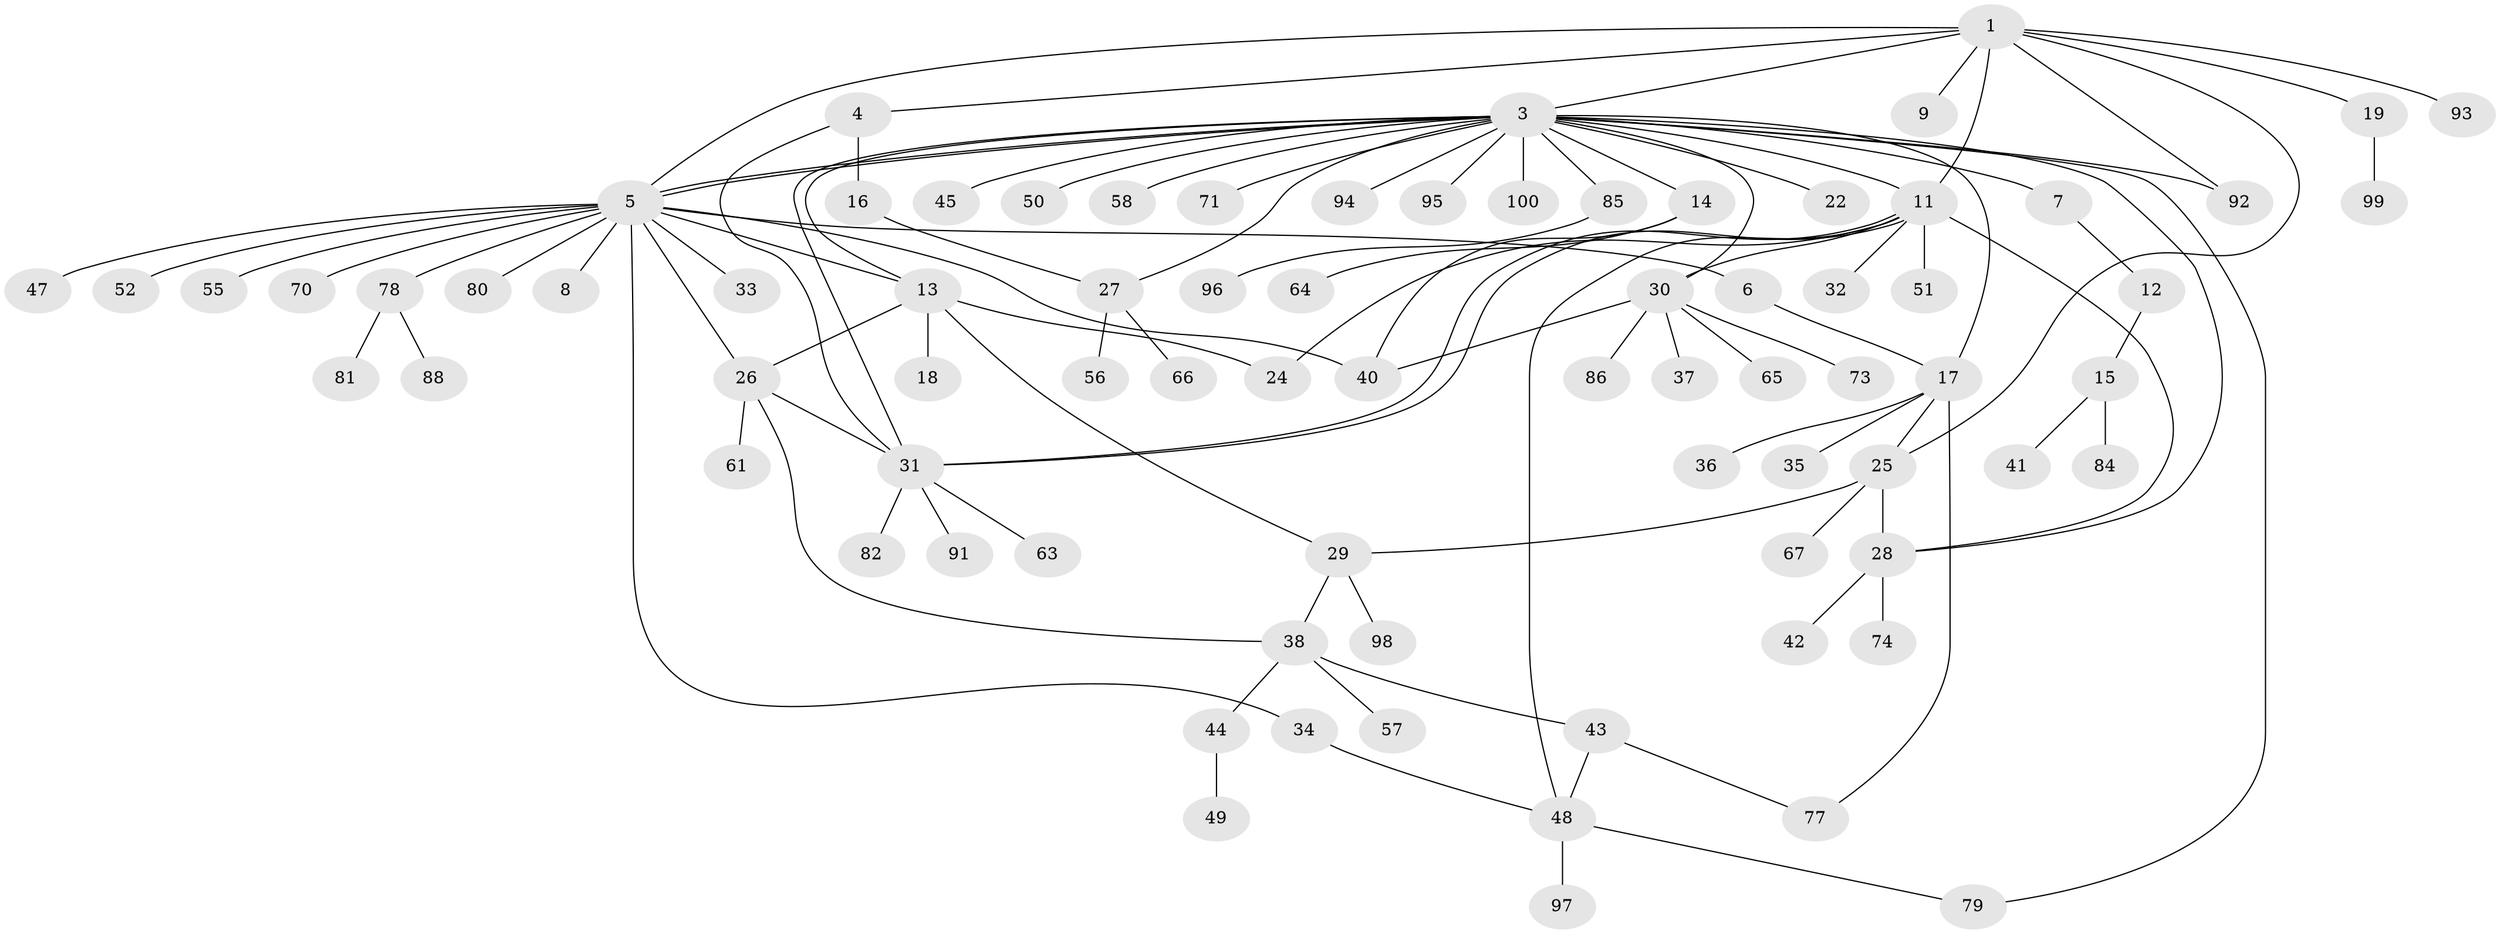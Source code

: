 // original degree distribution, {10: 0.01, 1: 0.54, 23: 0.01, 3: 0.08, 14: 0.01, 2: 0.21, 4: 0.04, 11: 0.01, 6: 0.04, 5: 0.03, 8: 0.01, 7: 0.01}
// Generated by graph-tools (version 1.1) at 2025/11/02/21/25 10:11:08]
// undirected, 79 vertices, 103 edges
graph export_dot {
graph [start="1"]
  node [color=gray90,style=filled];
  1 [super="+2"];
  3 [super="+62"];
  4;
  5 [super="+10"];
  6 [super="+21"];
  7;
  8;
  9;
  11 [super="+23"];
  12;
  13 [super="+20"];
  14 [super="+90"];
  15 [super="+53"];
  16;
  17 [super="+46"];
  18;
  19;
  22;
  24;
  25 [super="+68"];
  26 [super="+87"];
  27 [super="+59"];
  28 [super="+60"];
  29;
  30 [super="+54"];
  31 [super="+76"];
  32;
  33;
  34 [super="+83"];
  35;
  36;
  37 [super="+69"];
  38 [super="+39"];
  40;
  41;
  42;
  43 [super="+75"];
  44;
  45;
  47;
  48 [super="+89"];
  49;
  50;
  51;
  52;
  55;
  56;
  57;
  58;
  61;
  63;
  64;
  65 [super="+72"];
  66;
  67;
  70;
  71;
  73;
  74;
  77;
  78;
  79;
  80;
  81;
  82;
  84;
  85;
  86;
  88;
  91;
  92;
  93;
  94;
  95;
  96;
  97;
  98;
  99;
  100;
  1 -- 3;
  1 -- 4;
  1 -- 5;
  1 -- 9;
  1 -- 11;
  1 -- 19;
  1 -- 25;
  1 -- 92;
  1 -- 93;
  3 -- 5;
  3 -- 5;
  3 -- 7;
  3 -- 13;
  3 -- 14;
  3 -- 17;
  3 -- 22;
  3 -- 27;
  3 -- 28;
  3 -- 30;
  3 -- 45;
  3 -- 50;
  3 -- 58;
  3 -- 71;
  3 -- 79;
  3 -- 85;
  3 -- 92;
  3 -- 94;
  3 -- 95;
  3 -- 100;
  3 -- 11;
  3 -- 31;
  4 -- 16;
  4 -- 31;
  5 -- 6;
  5 -- 8;
  5 -- 13;
  5 -- 26;
  5 -- 33;
  5 -- 34;
  5 -- 47;
  5 -- 55;
  5 -- 70;
  5 -- 80;
  5 -- 40;
  5 -- 52;
  5 -- 78;
  6 -- 17;
  7 -- 12;
  11 -- 24;
  11 -- 28;
  11 -- 30;
  11 -- 31;
  11 -- 31;
  11 -- 32;
  11 -- 48;
  11 -- 51;
  12 -- 15;
  13 -- 18;
  13 -- 26;
  13 -- 29;
  13 -- 24;
  14 -- 64;
  14 -- 40;
  15 -- 41;
  15 -- 84;
  16 -- 27;
  17 -- 25;
  17 -- 35;
  17 -- 36;
  17 -- 77;
  19 -- 99;
  25 -- 28;
  25 -- 29;
  25 -- 67;
  26 -- 61;
  26 -- 38;
  26 -- 31;
  27 -- 56;
  27 -- 66;
  28 -- 42;
  28 -- 74;
  29 -- 38;
  29 -- 98;
  30 -- 37;
  30 -- 40;
  30 -- 65;
  30 -- 73;
  30 -- 86;
  31 -- 63;
  31 -- 91;
  31 -- 82;
  34 -- 48;
  38 -- 43;
  38 -- 44;
  38 -- 57;
  43 -- 48;
  43 -- 77;
  44 -- 49;
  48 -- 97;
  48 -- 79;
  78 -- 81;
  78 -- 88;
  85 -- 96;
}
